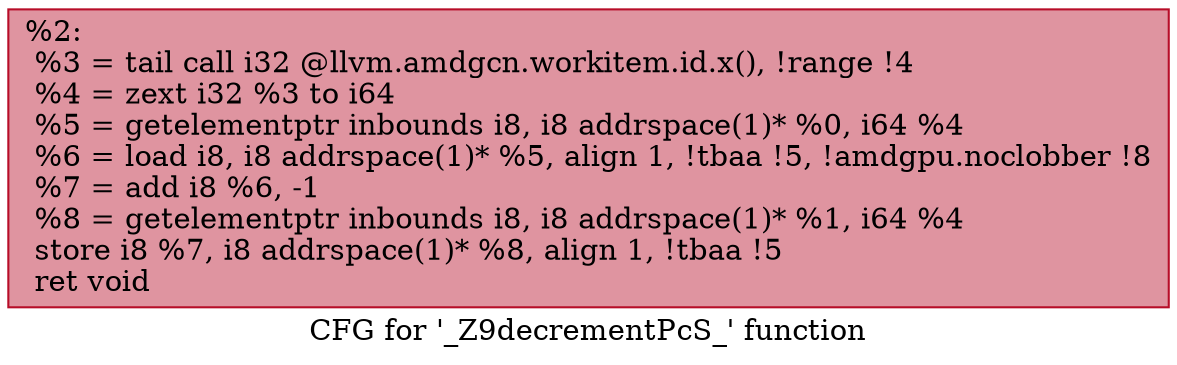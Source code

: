 digraph "CFG for '_Z9decrementPcS_' function" {
	label="CFG for '_Z9decrementPcS_' function";

	Node0x4adebb0 [shape=record,color="#b70d28ff", style=filled, fillcolor="#b70d2870",label="{%2:\l  %3 = tail call i32 @llvm.amdgcn.workitem.id.x(), !range !4\l  %4 = zext i32 %3 to i64\l  %5 = getelementptr inbounds i8, i8 addrspace(1)* %0, i64 %4\l  %6 = load i8, i8 addrspace(1)* %5, align 1, !tbaa !5, !amdgpu.noclobber !8\l  %7 = add i8 %6, -1\l  %8 = getelementptr inbounds i8, i8 addrspace(1)* %1, i64 %4\l  store i8 %7, i8 addrspace(1)* %8, align 1, !tbaa !5\l  ret void\l}"];
}
